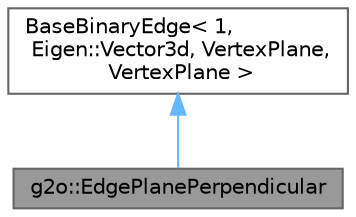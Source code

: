 digraph "g2o::EdgePlanePerpendicular"
{
 // LATEX_PDF_SIZE
  bgcolor="transparent";
  edge [fontname=Helvetica,fontsize=10,labelfontname=Helvetica,labelfontsize=10];
  node [fontname=Helvetica,fontsize=10,shape=box,height=0.2,width=0.4];
  Node1 [label="g2o::EdgePlanePerpendicular",height=0.2,width=0.4,color="gray40", fillcolor="grey60", style="filled", fontcolor="black",tooltip=" "];
  Node2 -> Node1 [dir="back",color="steelblue1",style="solid"];
  Node2 [label="BaseBinaryEdge\< 1,\l Eigen::Vector3d, VertexPlane,\l VertexPlane \>",height=0.2,width=0.4,color="gray40", fillcolor="white", style="filled",tooltip=" "];
}
